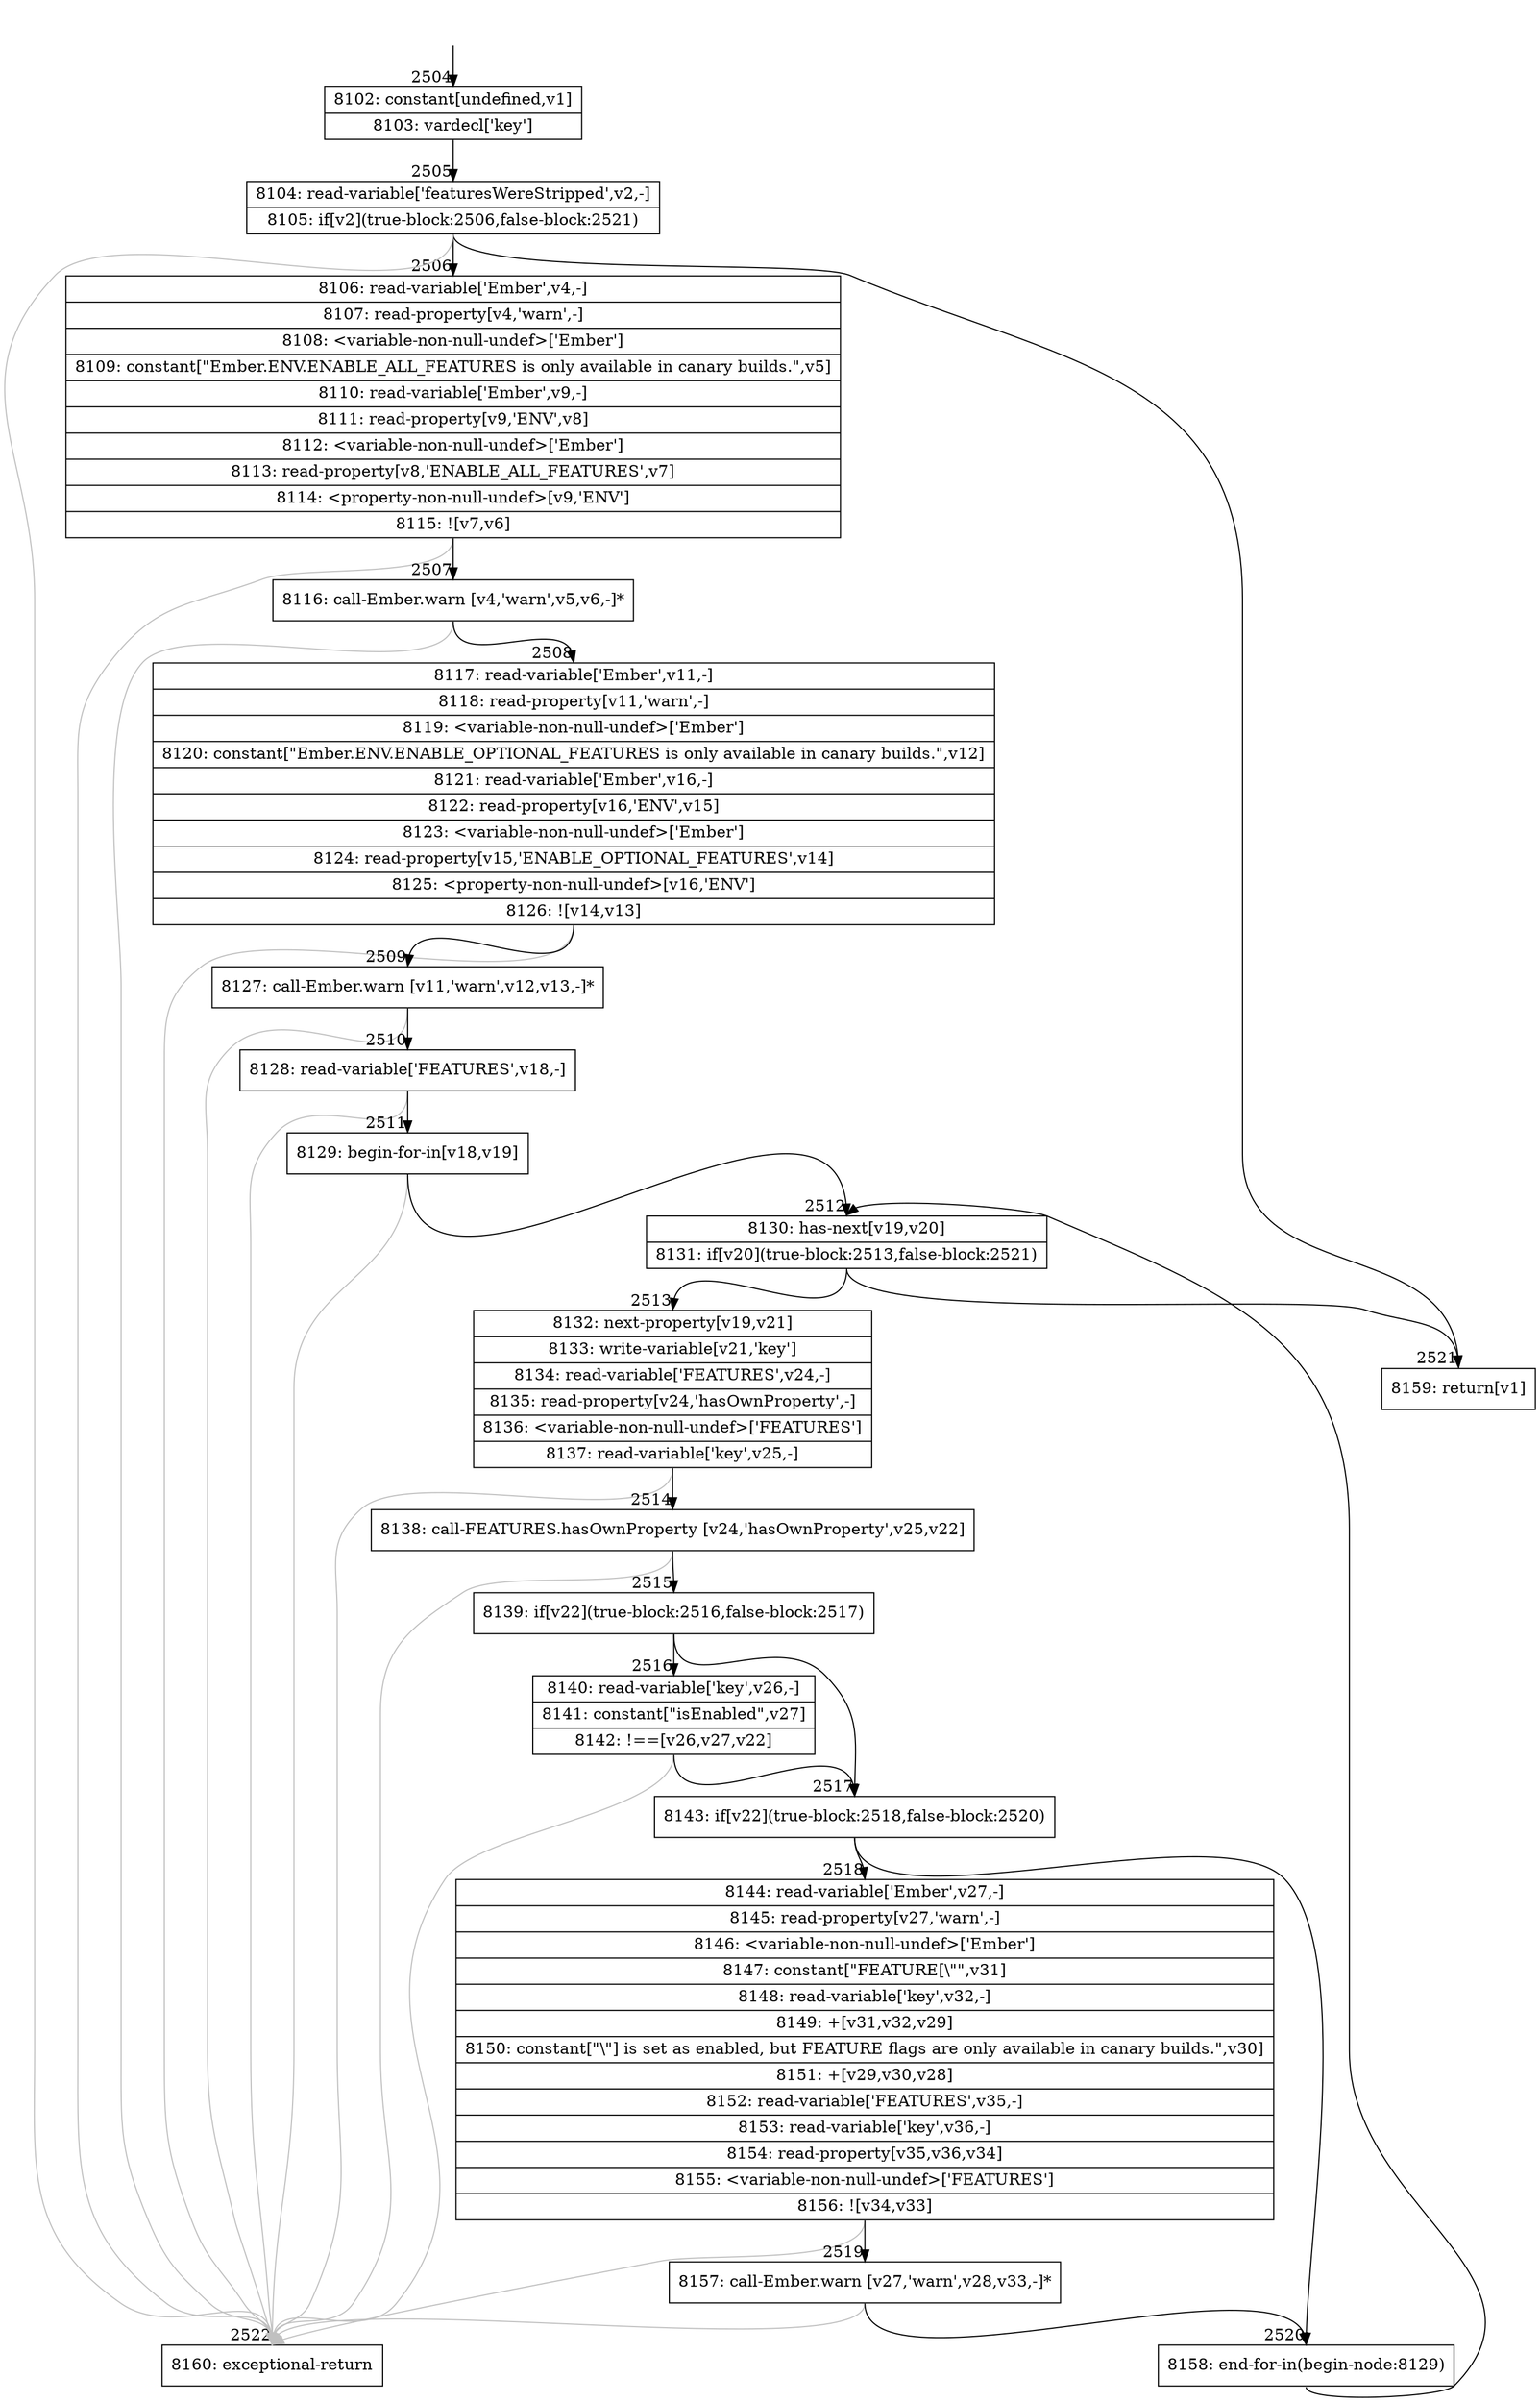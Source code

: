 digraph {
rankdir="TD"
BB_entry192[shape=none,label=""];
BB_entry192 -> BB2504 [tailport=s, headport=n, headlabel="    2504"]
BB2504 [shape=record label="{8102: constant[undefined,v1]|8103: vardecl['key']}" ] 
BB2504 -> BB2505 [tailport=s, headport=n, headlabel="      2505"]
BB2505 [shape=record label="{8104: read-variable['featuresWereStripped',v2,-]|8105: if[v2](true-block:2506,false-block:2521)}" ] 
BB2505 -> BB2506 [tailport=s, headport=n, headlabel="      2506"]
BB2505 -> BB2521 [tailport=s, headport=n, headlabel="      2521"]
BB2505 -> BB2522 [tailport=s, headport=n, color=gray, headlabel="      2522"]
BB2506 [shape=record label="{8106: read-variable['Ember',v4,-]|8107: read-property[v4,'warn',-]|8108: \<variable-non-null-undef\>['Ember']|8109: constant[\"Ember.ENV.ENABLE_ALL_FEATURES is only available in canary builds.\",v5]|8110: read-variable['Ember',v9,-]|8111: read-property[v9,'ENV',v8]|8112: \<variable-non-null-undef\>['Ember']|8113: read-property[v8,'ENABLE_ALL_FEATURES',v7]|8114: \<property-non-null-undef\>[v9,'ENV']|8115: ![v7,v6]}" ] 
BB2506 -> BB2507 [tailport=s, headport=n, headlabel="      2507"]
BB2506 -> BB2522 [tailport=s, headport=n, color=gray]
BB2507 [shape=record label="{8116: call-Ember.warn [v4,'warn',v5,v6,-]*}" ] 
BB2507 -> BB2508 [tailport=s, headport=n, headlabel="      2508"]
BB2507 -> BB2522 [tailport=s, headport=n, color=gray]
BB2508 [shape=record label="{8117: read-variable['Ember',v11,-]|8118: read-property[v11,'warn',-]|8119: \<variable-non-null-undef\>['Ember']|8120: constant[\"Ember.ENV.ENABLE_OPTIONAL_FEATURES is only available in canary builds.\",v12]|8121: read-variable['Ember',v16,-]|8122: read-property[v16,'ENV',v15]|8123: \<variable-non-null-undef\>['Ember']|8124: read-property[v15,'ENABLE_OPTIONAL_FEATURES',v14]|8125: \<property-non-null-undef\>[v16,'ENV']|8126: ![v14,v13]}" ] 
BB2508 -> BB2509 [tailport=s, headport=n, headlabel="      2509"]
BB2508 -> BB2522 [tailport=s, headport=n, color=gray]
BB2509 [shape=record label="{8127: call-Ember.warn [v11,'warn',v12,v13,-]*}" ] 
BB2509 -> BB2510 [tailport=s, headport=n, headlabel="      2510"]
BB2509 -> BB2522 [tailport=s, headport=n, color=gray]
BB2510 [shape=record label="{8128: read-variable['FEATURES',v18,-]}" ] 
BB2510 -> BB2511 [tailport=s, headport=n, headlabel="      2511"]
BB2510 -> BB2522 [tailport=s, headport=n, color=gray]
BB2511 [shape=record label="{8129: begin-for-in[v18,v19]}" ] 
BB2511 -> BB2512 [tailport=s, headport=n, headlabel="      2512"]
BB2511 -> BB2522 [tailport=s, headport=n, color=gray]
BB2512 [shape=record label="{8130: has-next[v19,v20]|8131: if[v20](true-block:2513,false-block:2521)}" ] 
BB2512 -> BB2513 [tailport=s, headport=n, headlabel="      2513"]
BB2512 -> BB2521 [tailport=s, headport=n]
BB2513 [shape=record label="{8132: next-property[v19,v21]|8133: write-variable[v21,'key']|8134: read-variable['FEATURES',v24,-]|8135: read-property[v24,'hasOwnProperty',-]|8136: \<variable-non-null-undef\>['FEATURES']|8137: read-variable['key',v25,-]}" ] 
BB2513 -> BB2514 [tailport=s, headport=n, headlabel="      2514"]
BB2513 -> BB2522 [tailport=s, headport=n, color=gray]
BB2514 [shape=record label="{8138: call-FEATURES.hasOwnProperty [v24,'hasOwnProperty',v25,v22]}" ] 
BB2514 -> BB2515 [tailport=s, headport=n, headlabel="      2515"]
BB2514 -> BB2522 [tailport=s, headport=n, color=gray]
BB2515 [shape=record label="{8139: if[v22](true-block:2516,false-block:2517)}" ] 
BB2515 -> BB2517 [tailport=s, headport=n, headlabel="      2517"]
BB2515 -> BB2516 [tailport=s, headport=n, headlabel="      2516"]
BB2516 [shape=record label="{8140: read-variable['key',v26,-]|8141: constant[\"isEnabled\",v27]|8142: !==[v26,v27,v22]}" ] 
BB2516 -> BB2517 [tailport=s, headport=n]
BB2516 -> BB2522 [tailport=s, headport=n, color=gray]
BB2517 [shape=record label="{8143: if[v22](true-block:2518,false-block:2520)}" ] 
BB2517 -> BB2518 [tailport=s, headport=n, headlabel="      2518"]
BB2517 -> BB2520 [tailport=s, headport=n, headlabel="      2520"]
BB2518 [shape=record label="{8144: read-variable['Ember',v27,-]|8145: read-property[v27,'warn',-]|8146: \<variable-non-null-undef\>['Ember']|8147: constant[\"FEATURE[\\\"\",v31]|8148: read-variable['key',v32,-]|8149: +[v31,v32,v29]|8150: constant[\"\\\"] is set as enabled, but FEATURE flags are only available in canary builds.\",v30]|8151: +[v29,v30,v28]|8152: read-variable['FEATURES',v35,-]|8153: read-variable['key',v36,-]|8154: read-property[v35,v36,v34]|8155: \<variable-non-null-undef\>['FEATURES']|8156: ![v34,v33]}" ] 
BB2518 -> BB2519 [tailport=s, headport=n, headlabel="      2519"]
BB2518 -> BB2522 [tailport=s, headport=n, color=gray]
BB2519 [shape=record label="{8157: call-Ember.warn [v27,'warn',v28,v33,-]*}" ] 
BB2519 -> BB2520 [tailport=s, headport=n]
BB2519 -> BB2522 [tailport=s, headport=n, color=gray]
BB2520 [shape=record label="{8158: end-for-in(begin-node:8129)}" ] 
BB2520 -> BB2512 [tailport=s, headport=n]
BB2521 [shape=record label="{8159: return[v1]}" ] 
BB2522 [shape=record label="{8160: exceptional-return}" ] 
//#$~ 4105
}
